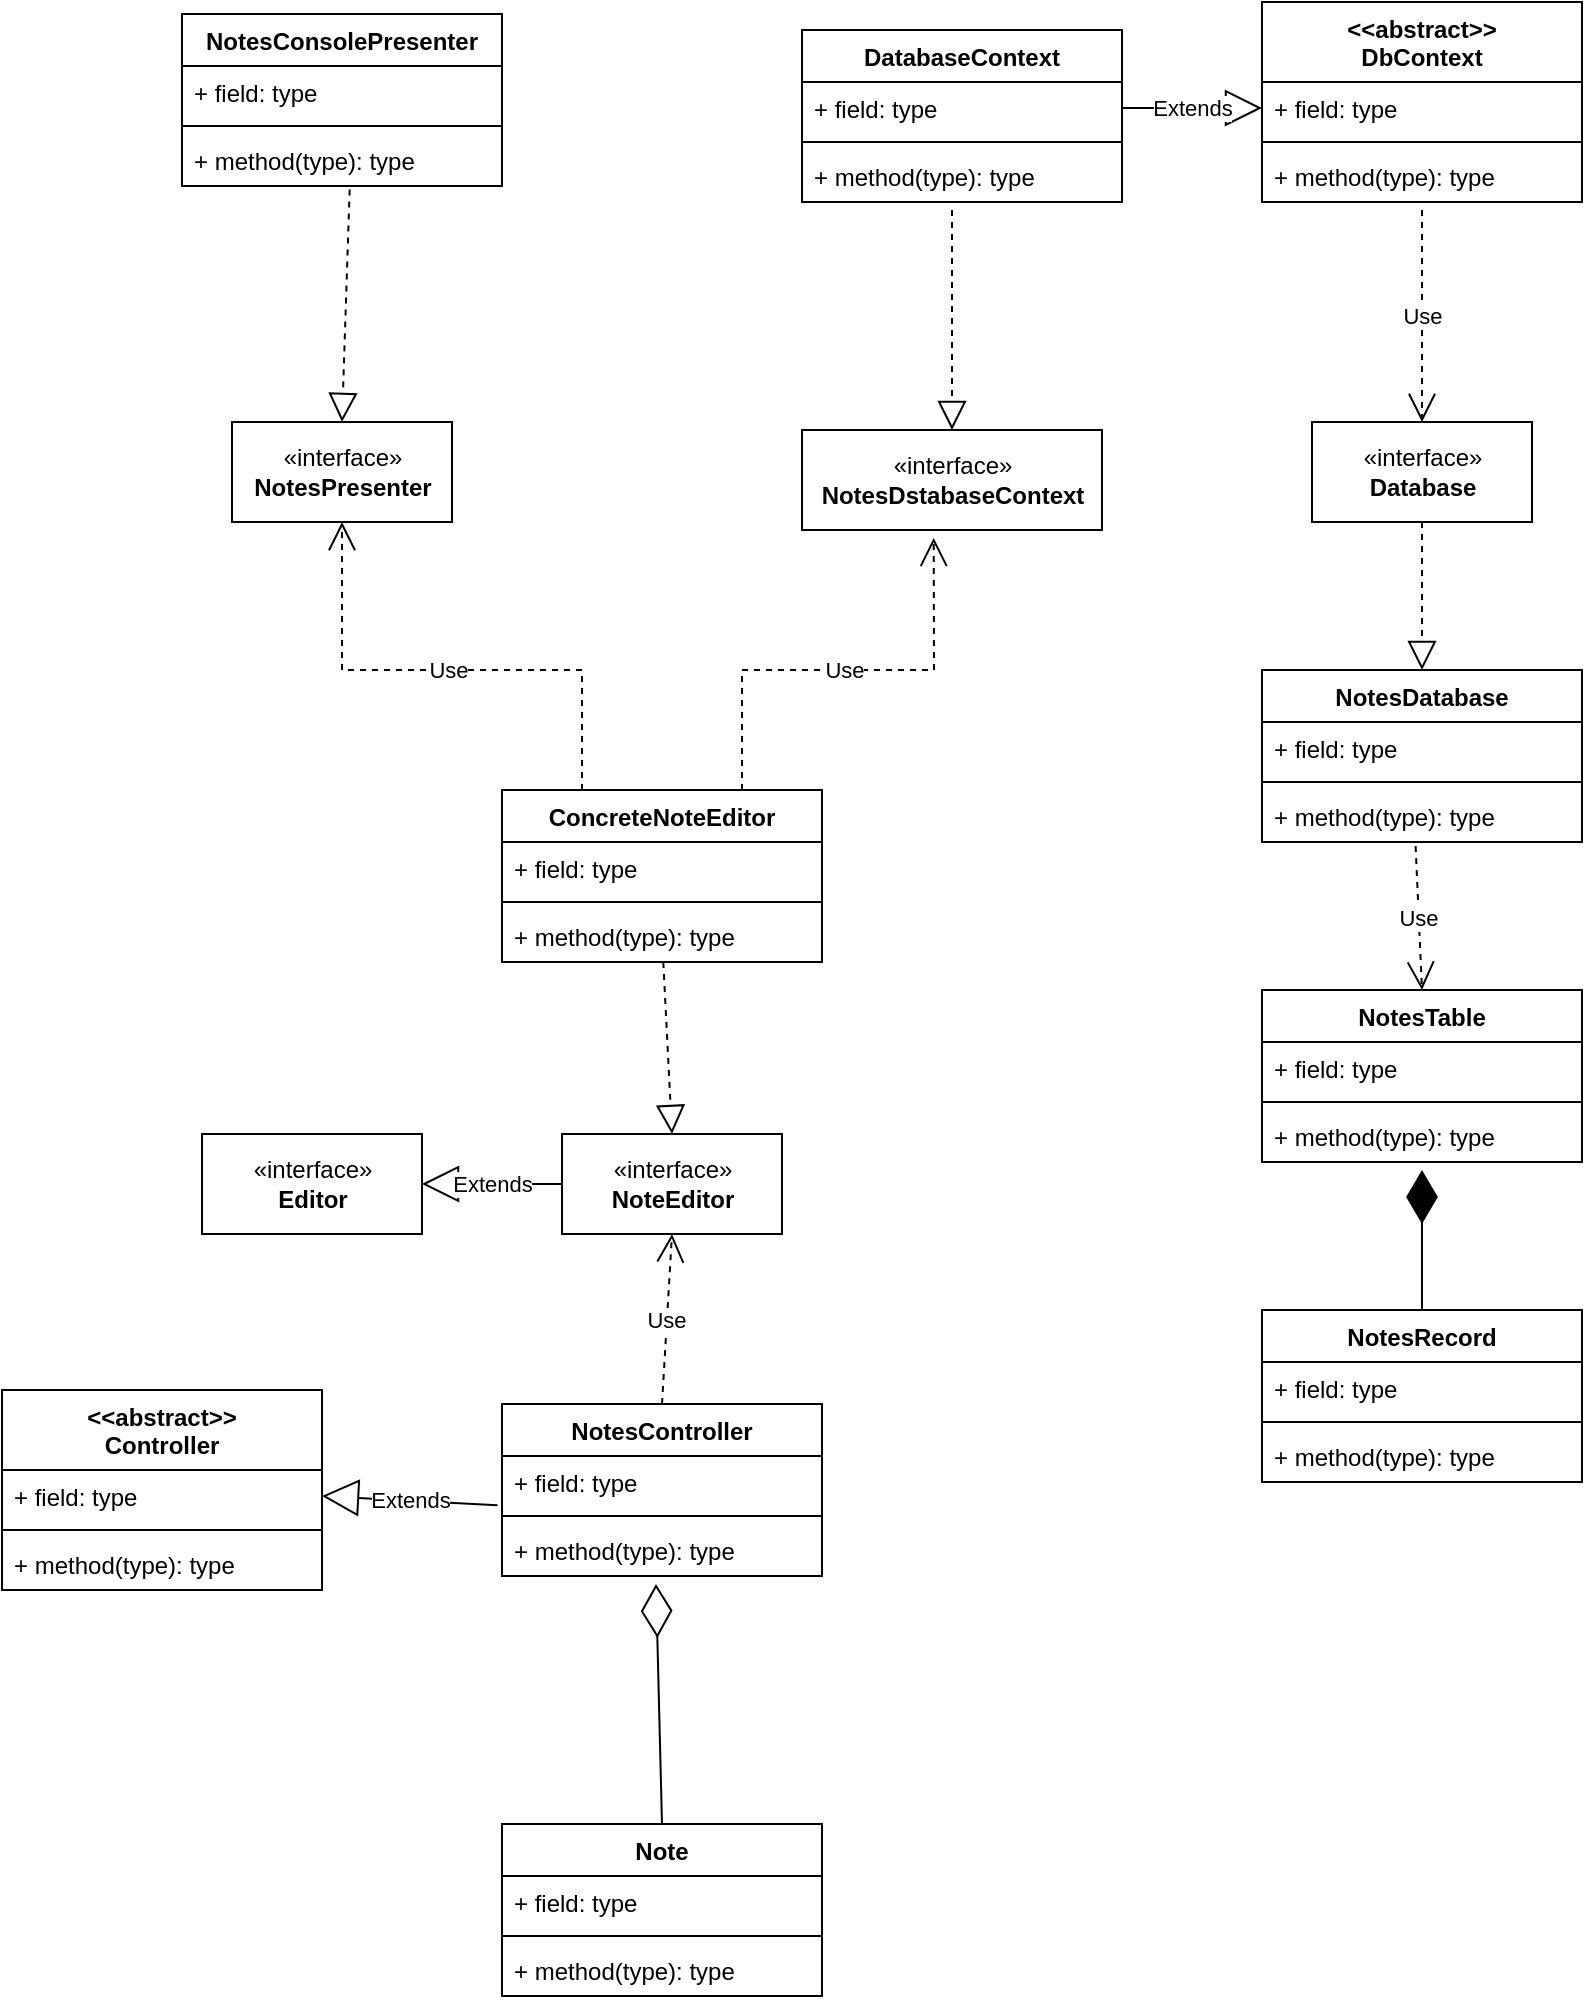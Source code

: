 <mxfile version="20.3.0" type="device"><diagram id="V_fSMCXlG8lJM_QXRoJ1" name="Страница 1"><mxGraphModel dx="1939" dy="2579" grid="1" gridSize="10" guides="1" tooltips="1" connect="1" arrows="1" fold="1" page="1" pageScale="1" pageWidth="827" pageHeight="1169" math="0" shadow="0"><root><mxCell id="0"/><mxCell id="1" parent="0"/><mxCell id="gfcbsgL_UqZxsxqB-Lf3-1" value="Note" style="swimlane;fontStyle=1;align=center;verticalAlign=top;childLayout=stackLayout;horizontal=1;startSize=26;horizontalStack=0;resizeParent=1;resizeParentMax=0;resizeLast=0;collapsible=1;marginBottom=0;" parent="1" vertex="1"><mxGeometry x="-80" y="817" width="160" height="86" as="geometry"/></mxCell><mxCell id="gfcbsgL_UqZxsxqB-Lf3-2" value="+ field: type" style="text;strokeColor=none;fillColor=none;align=left;verticalAlign=top;spacingLeft=4;spacingRight=4;overflow=hidden;rotatable=0;points=[[0,0.5],[1,0.5]];portConstraint=eastwest;" parent="gfcbsgL_UqZxsxqB-Lf3-1" vertex="1"><mxGeometry y="26" width="160" height="26" as="geometry"/></mxCell><mxCell id="gfcbsgL_UqZxsxqB-Lf3-3" value="" style="line;strokeWidth=1;fillColor=none;align=left;verticalAlign=middle;spacingTop=-1;spacingLeft=3;spacingRight=3;rotatable=0;labelPosition=right;points=[];portConstraint=eastwest;strokeColor=inherit;" parent="gfcbsgL_UqZxsxqB-Lf3-1" vertex="1"><mxGeometry y="52" width="160" height="8" as="geometry"/></mxCell><mxCell id="gfcbsgL_UqZxsxqB-Lf3-4" value="+ method(type): type" style="text;strokeColor=none;fillColor=none;align=left;verticalAlign=top;spacingLeft=4;spacingRight=4;overflow=hidden;rotatable=0;points=[[0,0.5],[1,0.5]];portConstraint=eastwest;" parent="gfcbsgL_UqZxsxqB-Lf3-1" vertex="1"><mxGeometry y="60" width="160" height="26" as="geometry"/></mxCell><mxCell id="gfcbsgL_UqZxsxqB-Lf3-9" value="«interface»&lt;br&gt;&lt;b&gt;Editor&lt;/b&gt;" style="html=1;" parent="1" vertex="1"><mxGeometry x="-230" y="472" width="110" height="50" as="geometry"/></mxCell><mxCell id="gfcbsgL_UqZxsxqB-Lf3-10" value="«interface»&lt;br&gt;&lt;b&gt;NotesPresenter&lt;/b&gt;" style="html=1;" parent="1" vertex="1"><mxGeometry x="-215" y="116" width="110" height="50" as="geometry"/></mxCell><mxCell id="gfcbsgL_UqZxsxqB-Lf3-11" value="«interface»&lt;br&gt;&lt;b&gt;NoteEditor&lt;/b&gt;" style="html=1;" parent="1" vertex="1"><mxGeometry x="-50" y="472" width="110" height="50" as="geometry"/></mxCell><mxCell id="gfcbsgL_UqZxsxqB-Lf3-13" value="«interface»&lt;br&gt;&lt;b&gt;NotesDstabaseContext&lt;/b&gt;" style="html=1;" parent="1" vertex="1"><mxGeometry x="70" y="120" width="150" height="50" as="geometry"/></mxCell><mxCell id="gfcbsgL_UqZxsxqB-Lf3-14" value="ConcreteNoteEditor" style="swimlane;fontStyle=1;align=center;verticalAlign=top;childLayout=stackLayout;horizontal=1;startSize=26;horizontalStack=0;resizeParent=1;resizeParentMax=0;resizeLast=0;collapsible=1;marginBottom=0;" parent="1" vertex="1"><mxGeometry x="-80" y="300" width="160" height="86" as="geometry"/></mxCell><mxCell id="gfcbsgL_UqZxsxqB-Lf3-15" value="+ field: type" style="text;strokeColor=none;fillColor=none;align=left;verticalAlign=top;spacingLeft=4;spacingRight=4;overflow=hidden;rotatable=0;points=[[0,0.5],[1,0.5]];portConstraint=eastwest;" parent="gfcbsgL_UqZxsxqB-Lf3-14" vertex="1"><mxGeometry y="26" width="160" height="26" as="geometry"/></mxCell><mxCell id="gfcbsgL_UqZxsxqB-Lf3-16" value="" style="line;strokeWidth=1;fillColor=none;align=left;verticalAlign=middle;spacingTop=-1;spacingLeft=3;spacingRight=3;rotatable=0;labelPosition=right;points=[];portConstraint=eastwest;strokeColor=inherit;" parent="gfcbsgL_UqZxsxqB-Lf3-14" vertex="1"><mxGeometry y="52" width="160" height="8" as="geometry"/></mxCell><mxCell id="gfcbsgL_UqZxsxqB-Lf3-17" value="+ method(type): type" style="text;strokeColor=none;fillColor=none;align=left;verticalAlign=top;spacingLeft=4;spacingRight=4;overflow=hidden;rotatable=0;points=[[0,0.5],[1,0.5]];portConstraint=eastwest;" parent="gfcbsgL_UqZxsxqB-Lf3-14" vertex="1"><mxGeometry y="60" width="160" height="26" as="geometry"/></mxCell><mxCell id="gfcbsgL_UqZxsxqB-Lf3-18" value="" style="endArrow=block;dashed=1;endFill=0;endSize=12;html=1;rounded=0;entryX=0.5;entryY=0;entryDx=0;entryDy=0;" parent="1" source="gfcbsgL_UqZxsxqB-Lf3-17" target="gfcbsgL_UqZxsxqB-Lf3-11" edge="1"><mxGeometry width="160" relative="1" as="geometry"><mxPoint x="-300" y="380" as="sourcePoint"/><mxPoint x="-140" y="380" as="targetPoint"/></mxGeometry></mxCell><mxCell id="gfcbsgL_UqZxsxqB-Lf3-19" value="NotesConsolePresenter" style="swimlane;fontStyle=1;align=center;verticalAlign=top;childLayout=stackLayout;horizontal=1;startSize=26;horizontalStack=0;resizeParent=1;resizeParentMax=0;resizeLast=0;collapsible=1;marginBottom=0;" parent="1" vertex="1"><mxGeometry x="-240" y="-88" width="160" height="86" as="geometry"/></mxCell><mxCell id="gfcbsgL_UqZxsxqB-Lf3-20" value="+ field: type" style="text;strokeColor=none;fillColor=none;align=left;verticalAlign=top;spacingLeft=4;spacingRight=4;overflow=hidden;rotatable=0;points=[[0,0.5],[1,0.5]];portConstraint=eastwest;" parent="gfcbsgL_UqZxsxqB-Lf3-19" vertex="1"><mxGeometry y="26" width="160" height="26" as="geometry"/></mxCell><mxCell id="gfcbsgL_UqZxsxqB-Lf3-21" value="" style="line;strokeWidth=1;fillColor=none;align=left;verticalAlign=middle;spacingTop=-1;spacingLeft=3;spacingRight=3;rotatable=0;labelPosition=right;points=[];portConstraint=eastwest;strokeColor=inherit;" parent="gfcbsgL_UqZxsxqB-Lf3-19" vertex="1"><mxGeometry y="52" width="160" height="8" as="geometry"/></mxCell><mxCell id="gfcbsgL_UqZxsxqB-Lf3-22" value="+ method(type): type" style="text;strokeColor=none;fillColor=none;align=left;verticalAlign=top;spacingLeft=4;spacingRight=4;overflow=hidden;rotatable=0;points=[[0,0.5],[1,0.5]];portConstraint=eastwest;" parent="gfcbsgL_UqZxsxqB-Lf3-19" vertex="1"><mxGeometry y="60" width="160" height="26" as="geometry"/></mxCell><mxCell id="gfcbsgL_UqZxsxqB-Lf3-23" value="" style="endArrow=block;dashed=1;endFill=0;endSize=12;html=1;rounded=0;exitX=0.524;exitY=1.067;exitDx=0;exitDy=0;exitPerimeter=0;entryX=0.5;entryY=0;entryDx=0;entryDy=0;" parent="1" source="gfcbsgL_UqZxsxqB-Lf3-22" target="gfcbsgL_UqZxsxqB-Lf3-10" edge="1"><mxGeometry width="160" relative="1" as="geometry"><mxPoint x="-370" y="142" as="sourcePoint"/><mxPoint x="-210" y="142" as="targetPoint"/></mxGeometry></mxCell><mxCell id="gfcbsgL_UqZxsxqB-Lf3-24" value="Use" style="endArrow=open;endSize=12;dashed=1;html=1;rounded=0;exitX=0.25;exitY=0;exitDx=0;exitDy=0;entryX=0.5;entryY=1;entryDx=0;entryDy=0;" parent="1" source="gfcbsgL_UqZxsxqB-Lf3-14" edge="1" target="gfcbsgL_UqZxsxqB-Lf3-10"><mxGeometry width="160" relative="1" as="geometry"><mxPoint x="140" y="340" as="sourcePoint"/><mxPoint x="290" y="340" as="targetPoint"/><Array as="points"><mxPoint x="-40" y="240"/><mxPoint x="-160" y="240"/></Array></mxGeometry></mxCell><mxCell id="gfcbsgL_UqZxsxqB-Lf3-26" value="DatabaseContext" style="swimlane;fontStyle=1;align=center;verticalAlign=top;childLayout=stackLayout;horizontal=1;startSize=26;horizontalStack=0;resizeParent=1;resizeParentMax=0;resizeLast=0;collapsible=1;marginBottom=0;" parent="1" vertex="1"><mxGeometry x="70" y="-80" width="160" height="86" as="geometry"/></mxCell><mxCell id="gfcbsgL_UqZxsxqB-Lf3-27" value="+ field: type" style="text;strokeColor=none;fillColor=none;align=left;verticalAlign=top;spacingLeft=4;spacingRight=4;overflow=hidden;rotatable=0;points=[[0,0.5],[1,0.5]];portConstraint=eastwest;" parent="gfcbsgL_UqZxsxqB-Lf3-26" vertex="1"><mxGeometry y="26" width="160" height="26" as="geometry"/></mxCell><mxCell id="gfcbsgL_UqZxsxqB-Lf3-28" value="" style="line;strokeWidth=1;fillColor=none;align=left;verticalAlign=middle;spacingTop=-1;spacingLeft=3;spacingRight=3;rotatable=0;labelPosition=right;points=[];portConstraint=eastwest;strokeColor=inherit;" parent="gfcbsgL_UqZxsxqB-Lf3-26" vertex="1"><mxGeometry y="52" width="160" height="8" as="geometry"/></mxCell><mxCell id="gfcbsgL_UqZxsxqB-Lf3-29" value="+ method(type): type" style="text;strokeColor=none;fillColor=none;align=left;verticalAlign=top;spacingLeft=4;spacingRight=4;overflow=hidden;rotatable=0;points=[[0,0.5],[1,0.5]];portConstraint=eastwest;" parent="gfcbsgL_UqZxsxqB-Lf3-26" vertex="1"><mxGeometry y="60" width="160" height="26" as="geometry"/></mxCell><mxCell id="gfcbsgL_UqZxsxqB-Lf3-31" value="" style="endArrow=block;dashed=1;endFill=0;endSize=12;html=1;rounded=0;entryX=0.5;entryY=0;entryDx=0;entryDy=0;" parent="1" target="gfcbsgL_UqZxsxqB-Lf3-13" edge="1"><mxGeometry width="160" relative="1" as="geometry"><mxPoint x="145" y="10" as="sourcePoint"/><mxPoint x="560" y="340" as="targetPoint"/></mxGeometry></mxCell><mxCell id="gfcbsgL_UqZxsxqB-Lf3-32" value="&lt;&lt;abstract&gt;&gt;&#10;DbContext" style="swimlane;fontStyle=1;align=center;verticalAlign=top;childLayout=stackLayout;horizontal=1;startSize=40;horizontalStack=0;resizeParent=1;resizeParentMax=0;resizeLast=0;collapsible=1;marginBottom=0;" parent="1" vertex="1"><mxGeometry x="300" y="-94" width="160" height="100" as="geometry"/></mxCell><mxCell id="gfcbsgL_UqZxsxqB-Lf3-33" value="+ field: type" style="text;strokeColor=none;fillColor=none;align=left;verticalAlign=top;spacingLeft=4;spacingRight=4;overflow=hidden;rotatable=0;points=[[0,0.5],[1,0.5]];portConstraint=eastwest;" parent="gfcbsgL_UqZxsxqB-Lf3-32" vertex="1"><mxGeometry y="40" width="160" height="26" as="geometry"/></mxCell><mxCell id="gfcbsgL_UqZxsxqB-Lf3-34" value="" style="line;strokeWidth=1;fillColor=none;align=left;verticalAlign=middle;spacingTop=-1;spacingLeft=3;spacingRight=3;rotatable=0;labelPosition=right;points=[];portConstraint=eastwest;strokeColor=inherit;" parent="gfcbsgL_UqZxsxqB-Lf3-32" vertex="1"><mxGeometry y="66" width="160" height="8" as="geometry"/></mxCell><mxCell id="gfcbsgL_UqZxsxqB-Lf3-35" value="+ method(type): type" style="text;strokeColor=none;fillColor=none;align=left;verticalAlign=top;spacingLeft=4;spacingRight=4;overflow=hidden;rotatable=0;points=[[0,0.5],[1,0.5]];portConstraint=eastwest;" parent="gfcbsgL_UqZxsxqB-Lf3-32" vertex="1"><mxGeometry y="74" width="160" height="26" as="geometry"/></mxCell><mxCell id="gfcbsgL_UqZxsxqB-Lf3-37" value="NotesController" style="swimlane;fontStyle=1;align=center;verticalAlign=top;childLayout=stackLayout;horizontal=1;startSize=26;horizontalStack=0;resizeParent=1;resizeParentMax=0;resizeLast=0;collapsible=1;marginBottom=0;" parent="1" vertex="1"><mxGeometry x="-80" y="607" width="160" height="86" as="geometry"/></mxCell><mxCell id="gfcbsgL_UqZxsxqB-Lf3-38" value="+ field: type" style="text;strokeColor=none;fillColor=none;align=left;verticalAlign=top;spacingLeft=4;spacingRight=4;overflow=hidden;rotatable=0;points=[[0,0.5],[1,0.5]];portConstraint=eastwest;" parent="gfcbsgL_UqZxsxqB-Lf3-37" vertex="1"><mxGeometry y="26" width="160" height="26" as="geometry"/></mxCell><mxCell id="gfcbsgL_UqZxsxqB-Lf3-39" value="" style="line;strokeWidth=1;fillColor=none;align=left;verticalAlign=middle;spacingTop=-1;spacingLeft=3;spacingRight=3;rotatable=0;labelPosition=right;points=[];portConstraint=eastwest;strokeColor=inherit;" parent="gfcbsgL_UqZxsxqB-Lf3-37" vertex="1"><mxGeometry y="52" width="160" height="8" as="geometry"/></mxCell><mxCell id="gfcbsgL_UqZxsxqB-Lf3-40" value="+ method(type): type" style="text;strokeColor=none;fillColor=none;align=left;verticalAlign=top;spacingLeft=4;spacingRight=4;overflow=hidden;rotatable=0;points=[[0,0.5],[1,0.5]];portConstraint=eastwest;" parent="gfcbsgL_UqZxsxqB-Lf3-37" vertex="1"><mxGeometry y="60" width="160" height="26" as="geometry"/></mxCell><mxCell id="gfcbsgL_UqZxsxqB-Lf3-41" value="&lt;&lt;abstract&gt;&gt;&#10;Controller" style="swimlane;fontStyle=1;align=center;verticalAlign=top;childLayout=stackLayout;horizontal=1;startSize=40;horizontalStack=0;resizeParent=1;resizeParentMax=0;resizeLast=0;collapsible=1;marginBottom=0;" parent="1" vertex="1"><mxGeometry x="-330" y="600" width="160" height="100" as="geometry"/></mxCell><mxCell id="gfcbsgL_UqZxsxqB-Lf3-42" value="+ field: type" style="text;strokeColor=none;fillColor=none;align=left;verticalAlign=top;spacingLeft=4;spacingRight=4;overflow=hidden;rotatable=0;points=[[0,0.5],[1,0.5]];portConstraint=eastwest;" parent="gfcbsgL_UqZxsxqB-Lf3-41" vertex="1"><mxGeometry y="40" width="160" height="26" as="geometry"/></mxCell><mxCell id="gfcbsgL_UqZxsxqB-Lf3-43" value="" style="line;strokeWidth=1;fillColor=none;align=left;verticalAlign=middle;spacingTop=-1;spacingLeft=3;spacingRight=3;rotatable=0;labelPosition=right;points=[];portConstraint=eastwest;strokeColor=inherit;" parent="gfcbsgL_UqZxsxqB-Lf3-41" vertex="1"><mxGeometry y="66" width="160" height="8" as="geometry"/></mxCell><mxCell id="gfcbsgL_UqZxsxqB-Lf3-44" value="+ method(type): type" style="text;strokeColor=none;fillColor=none;align=left;verticalAlign=top;spacingLeft=4;spacingRight=4;overflow=hidden;rotatable=0;points=[[0,0.5],[1,0.5]];portConstraint=eastwest;" parent="gfcbsgL_UqZxsxqB-Lf3-41" vertex="1"><mxGeometry y="74" width="160" height="26" as="geometry"/></mxCell><mxCell id="gfcbsgL_UqZxsxqB-Lf3-46" value="Use" style="endArrow=open;endSize=12;dashed=1;html=1;rounded=0;exitX=0.5;exitY=0;exitDx=0;exitDy=0;entryX=0.5;entryY=1;entryDx=0;entryDy=0;" parent="1" source="gfcbsgL_UqZxsxqB-Lf3-37" target="gfcbsgL_UqZxsxqB-Lf3-11" edge="1"><mxGeometry width="160" relative="1" as="geometry"><mxPoint x="-270" y="420" as="sourcePoint"/><mxPoint x="5" y="520" as="targetPoint"/></mxGeometry></mxCell><mxCell id="gfcbsgL_UqZxsxqB-Lf3-47" value="«interface»&lt;br&gt;&lt;b&gt;Database&lt;/b&gt;" style="html=1;" parent="1" vertex="1"><mxGeometry x="325" y="116" width="110" height="50" as="geometry"/></mxCell><mxCell id="gfcbsgL_UqZxsxqB-Lf3-48" value="Use" style="endArrow=open;endSize=12;dashed=1;html=1;rounded=0;" parent="1" target="gfcbsgL_UqZxsxqB-Lf3-47" edge="1"><mxGeometry width="160" relative="1" as="geometry"><mxPoint x="380" y="10" as="sourcePoint"/><mxPoint x="420" y="-60" as="targetPoint"/></mxGeometry></mxCell><mxCell id="gfcbsgL_UqZxsxqB-Lf3-49" value="NotesDatabase" style="swimlane;fontStyle=1;align=center;verticalAlign=top;childLayout=stackLayout;horizontal=1;startSize=26;horizontalStack=0;resizeParent=1;resizeParentMax=0;resizeLast=0;collapsible=1;marginBottom=0;" parent="1" vertex="1"><mxGeometry x="300" y="240" width="160" height="86" as="geometry"/></mxCell><mxCell id="gfcbsgL_UqZxsxqB-Lf3-50" value="+ field: type" style="text;strokeColor=none;fillColor=none;align=left;verticalAlign=top;spacingLeft=4;spacingRight=4;overflow=hidden;rotatable=0;points=[[0,0.5],[1,0.5]];portConstraint=eastwest;" parent="gfcbsgL_UqZxsxqB-Lf3-49" vertex="1"><mxGeometry y="26" width="160" height="26" as="geometry"/></mxCell><mxCell id="gfcbsgL_UqZxsxqB-Lf3-51" value="" style="line;strokeWidth=1;fillColor=none;align=left;verticalAlign=middle;spacingTop=-1;spacingLeft=3;spacingRight=3;rotatable=0;labelPosition=right;points=[];portConstraint=eastwest;strokeColor=inherit;" parent="gfcbsgL_UqZxsxqB-Lf3-49" vertex="1"><mxGeometry y="52" width="160" height="8" as="geometry"/></mxCell><mxCell id="gfcbsgL_UqZxsxqB-Lf3-52" value="+ method(type): type" style="text;strokeColor=none;fillColor=none;align=left;verticalAlign=top;spacingLeft=4;spacingRight=4;overflow=hidden;rotatable=0;points=[[0,0.5],[1,0.5]];portConstraint=eastwest;" parent="gfcbsgL_UqZxsxqB-Lf3-49" vertex="1"><mxGeometry y="60" width="160" height="26" as="geometry"/></mxCell><mxCell id="gfcbsgL_UqZxsxqB-Lf3-53" value="" style="endArrow=block;dashed=1;endFill=0;endSize=12;html=1;rounded=0;entryX=0.5;entryY=0;entryDx=0;entryDy=0;exitX=0.5;exitY=1;exitDx=0;exitDy=0;" parent="1" source="gfcbsgL_UqZxsxqB-Lf3-47" target="gfcbsgL_UqZxsxqB-Lf3-49" edge="1"><mxGeometry width="160" relative="1" as="geometry"><mxPoint x="620" y="-100" as="sourcePoint"/><mxPoint x="480" y="-170" as="targetPoint"/></mxGeometry></mxCell><mxCell id="gfcbsgL_UqZxsxqB-Lf3-58" value="NotesTable" style="swimlane;fontStyle=1;align=center;verticalAlign=top;childLayout=stackLayout;horizontal=1;startSize=26;horizontalStack=0;resizeParent=1;resizeParentMax=0;resizeLast=0;collapsible=1;marginBottom=0;" parent="1" vertex="1"><mxGeometry x="300" y="400" width="160" height="86" as="geometry"/></mxCell><mxCell id="gfcbsgL_UqZxsxqB-Lf3-59" value="+ field: type" style="text;strokeColor=none;fillColor=none;align=left;verticalAlign=top;spacingLeft=4;spacingRight=4;overflow=hidden;rotatable=0;points=[[0,0.5],[1,0.5]];portConstraint=eastwest;" parent="gfcbsgL_UqZxsxqB-Lf3-58" vertex="1"><mxGeometry y="26" width="160" height="26" as="geometry"/></mxCell><mxCell id="gfcbsgL_UqZxsxqB-Lf3-60" value="" style="line;strokeWidth=1;fillColor=none;align=left;verticalAlign=middle;spacingTop=-1;spacingLeft=3;spacingRight=3;rotatable=0;labelPosition=right;points=[];portConstraint=eastwest;strokeColor=inherit;" parent="gfcbsgL_UqZxsxqB-Lf3-58" vertex="1"><mxGeometry y="52" width="160" height="8" as="geometry"/></mxCell><mxCell id="gfcbsgL_UqZxsxqB-Lf3-61" value="+ method(type): type" style="text;strokeColor=none;fillColor=none;align=left;verticalAlign=top;spacingLeft=4;spacingRight=4;overflow=hidden;rotatable=0;points=[[0,0.5],[1,0.5]];portConstraint=eastwest;" parent="gfcbsgL_UqZxsxqB-Lf3-58" vertex="1"><mxGeometry y="60" width="160" height="26" as="geometry"/></mxCell><mxCell id="gfcbsgL_UqZxsxqB-Lf3-62" value="Use" style="endArrow=open;endSize=12;dashed=1;html=1;rounded=0;exitX=0.48;exitY=1.079;exitDx=0;exitDy=0;entryX=0.5;entryY=0;entryDx=0;entryDy=0;exitPerimeter=0;" parent="1" source="gfcbsgL_UqZxsxqB-Lf3-52" target="gfcbsgL_UqZxsxqB-Lf3-58" edge="1"><mxGeometry width="160" relative="1" as="geometry"><mxPoint x="600" y="-140" as="sourcePoint"/><mxPoint x="760" y="-140" as="targetPoint"/></mxGeometry></mxCell><mxCell id="gfcbsgL_UqZxsxqB-Lf3-63" value="NotesRecord" style="swimlane;fontStyle=1;align=center;verticalAlign=top;childLayout=stackLayout;horizontal=1;startSize=26;horizontalStack=0;resizeParent=1;resizeParentMax=0;resizeLast=0;collapsible=1;marginBottom=0;" parent="1" vertex="1"><mxGeometry x="300" y="560" width="160" height="86" as="geometry"/></mxCell><mxCell id="gfcbsgL_UqZxsxqB-Lf3-64" value="+ field: type" style="text;strokeColor=none;fillColor=none;align=left;verticalAlign=top;spacingLeft=4;spacingRight=4;overflow=hidden;rotatable=0;points=[[0,0.5],[1,0.5]];portConstraint=eastwest;" parent="gfcbsgL_UqZxsxqB-Lf3-63" vertex="1"><mxGeometry y="26" width="160" height="26" as="geometry"/></mxCell><mxCell id="gfcbsgL_UqZxsxqB-Lf3-65" value="" style="line;strokeWidth=1;fillColor=none;align=left;verticalAlign=middle;spacingTop=-1;spacingLeft=3;spacingRight=3;rotatable=0;labelPosition=right;points=[];portConstraint=eastwest;strokeColor=inherit;" parent="gfcbsgL_UqZxsxqB-Lf3-63" vertex="1"><mxGeometry y="52" width="160" height="8" as="geometry"/></mxCell><mxCell id="gfcbsgL_UqZxsxqB-Lf3-66" value="+ method(type): type" style="text;strokeColor=none;fillColor=none;align=left;verticalAlign=top;spacingLeft=4;spacingRight=4;overflow=hidden;rotatable=0;points=[[0,0.5],[1,0.5]];portConstraint=eastwest;" parent="gfcbsgL_UqZxsxqB-Lf3-63" vertex="1"><mxGeometry y="60" width="160" height="26" as="geometry"/></mxCell><mxCell id="gfcbsgL_UqZxsxqB-Lf3-68" value="" style="endArrow=diamondThin;endFill=1;endSize=24;html=1;rounded=0;exitX=0.5;exitY=0;exitDx=0;exitDy=0;" parent="1" source="gfcbsgL_UqZxsxqB-Lf3-63" edge="1"><mxGeometry width="160" relative="1" as="geometry"><mxPoint x="760" y="90" as="sourcePoint"/><mxPoint x="380" y="490" as="targetPoint"/></mxGeometry></mxCell><mxCell id="gfcbsgL_UqZxsxqB-Lf3-69" value="" style="endArrow=diamondThin;endFill=0;endSize=24;html=1;rounded=0;" parent="1" edge="1"><mxGeometry width="160" relative="1" as="geometry"><mxPoint y="817" as="sourcePoint"/><mxPoint x="-3" y="697" as="targetPoint"/></mxGeometry></mxCell><mxCell id="gfcbsgL_UqZxsxqB-Lf3-70" value="Extends" style="endArrow=block;endSize=16;endFill=0;html=1;rounded=0;entryX=1;entryY=0.5;entryDx=0;entryDy=0;exitX=-0.014;exitY=0.945;exitDx=0;exitDy=0;exitPerimeter=0;" parent="1" source="gfcbsgL_UqZxsxqB-Lf3-38" target="gfcbsgL_UqZxsxqB-Lf3-42" edge="1"><mxGeometry width="160" relative="1" as="geometry"><mxPoint x="-70" y="1017" as="sourcePoint"/><mxPoint x="90" y="1017" as="targetPoint"/></mxGeometry></mxCell><mxCell id="gfcbsgL_UqZxsxqB-Lf3-71" value="Extends" style="endArrow=block;endSize=16;endFill=0;html=1;rounded=0;entryX=0;entryY=0.5;entryDx=0;entryDy=0;exitX=1;exitY=0.5;exitDx=0;exitDy=0;" parent="1" source="gfcbsgL_UqZxsxqB-Lf3-27" target="gfcbsgL_UqZxsxqB-Lf3-33" edge="1"><mxGeometry width="160" relative="1" as="geometry"><mxPoint x="640" y="540" as="sourcePoint"/><mxPoint x="800" y="540" as="targetPoint"/></mxGeometry></mxCell><mxCell id="PJqLgByftB8oSSdfCHfD-1" value="Extends" style="endArrow=block;endSize=16;endFill=0;html=1;rounded=0;exitX=0;exitY=0.5;exitDx=0;exitDy=0;entryX=1;entryY=0.5;entryDx=0;entryDy=0;" edge="1" parent="1" source="gfcbsgL_UqZxsxqB-Lf3-11" target="gfcbsgL_UqZxsxqB-Lf3-9"><mxGeometry width="160" relative="1" as="geometry"><mxPoint x="-120" y="780" as="sourcePoint"/><mxPoint x="40" y="780" as="targetPoint"/></mxGeometry></mxCell><mxCell id="PJqLgByftB8oSSdfCHfD-2" value="Use" style="endArrow=open;endSize=12;dashed=1;html=1;rounded=0;exitX=0.75;exitY=0;exitDx=0;exitDy=0;entryX=0.439;entryY=1.079;entryDx=0;entryDy=0;entryPerimeter=0;" edge="1" parent="1" source="gfcbsgL_UqZxsxqB-Lf3-14" target="gfcbsgL_UqZxsxqB-Lf3-13"><mxGeometry width="160" relative="1" as="geometry"><mxPoint x="-200" y="180" as="sourcePoint"/><mxPoint x="-40" y="180" as="targetPoint"/><Array as="points"><mxPoint x="40" y="240"/><mxPoint x="136" y="240"/></Array></mxGeometry></mxCell></root></mxGraphModel></diagram></mxfile>